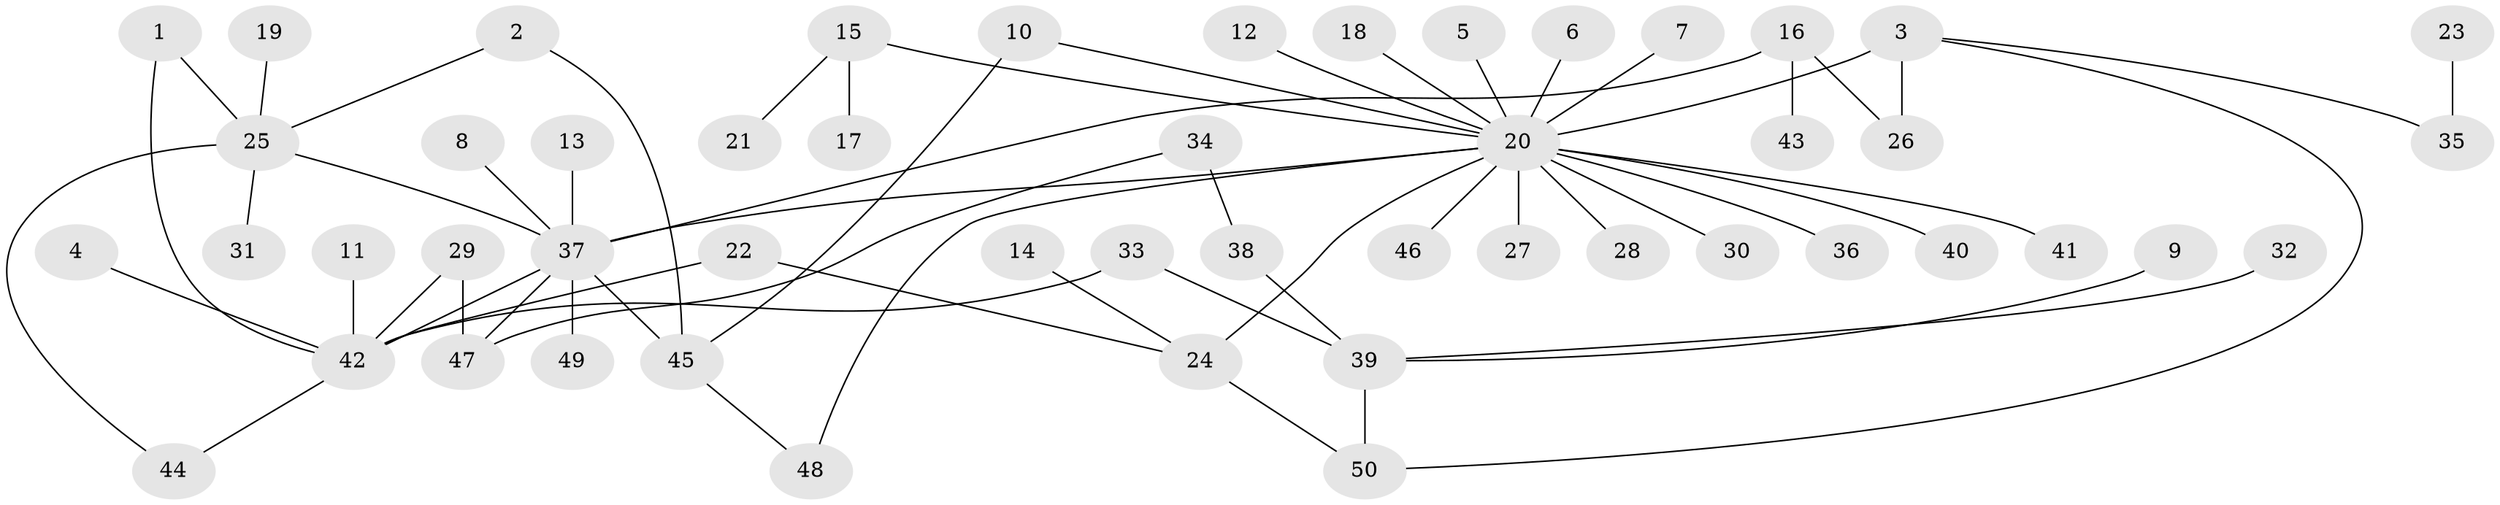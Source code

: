 // original degree distribution, {22: 0.008130081300813009, 3: 0.06504065040650407, 13: 0.008130081300813009, 9: 0.008130081300813009, 4: 0.06504065040650407, 1: 0.5853658536585366, 11: 0.008130081300813009, 2: 0.1951219512195122, 5: 0.032520325203252036, 8: 0.008130081300813009, 7: 0.008130081300813009, 6: 0.008130081300813009}
// Generated by graph-tools (version 1.1) at 2025/36/03/04/25 23:36:44]
// undirected, 50 vertices, 60 edges
graph export_dot {
  node [color=gray90,style=filled];
  1;
  2;
  3;
  4;
  5;
  6;
  7;
  8;
  9;
  10;
  11;
  12;
  13;
  14;
  15;
  16;
  17;
  18;
  19;
  20;
  21;
  22;
  23;
  24;
  25;
  26;
  27;
  28;
  29;
  30;
  31;
  32;
  33;
  34;
  35;
  36;
  37;
  38;
  39;
  40;
  41;
  42;
  43;
  44;
  45;
  46;
  47;
  48;
  49;
  50;
  1 -- 25 [weight=1.0];
  1 -- 42 [weight=1.0];
  2 -- 25 [weight=1.0];
  2 -- 45 [weight=1.0];
  3 -- 20 [weight=2.0];
  3 -- 26 [weight=1.0];
  3 -- 35 [weight=1.0];
  3 -- 50 [weight=1.0];
  4 -- 42 [weight=1.0];
  5 -- 20 [weight=1.0];
  6 -- 20 [weight=1.0];
  7 -- 20 [weight=1.0];
  8 -- 37 [weight=1.0];
  9 -- 39 [weight=1.0];
  10 -- 20 [weight=1.0];
  10 -- 45 [weight=1.0];
  11 -- 42 [weight=1.0];
  12 -- 20 [weight=1.0];
  13 -- 37 [weight=1.0];
  14 -- 24 [weight=1.0];
  15 -- 17 [weight=1.0];
  15 -- 20 [weight=1.0];
  15 -- 21 [weight=1.0];
  16 -- 26 [weight=1.0];
  16 -- 37 [weight=1.0];
  16 -- 43 [weight=1.0];
  18 -- 20 [weight=1.0];
  19 -- 25 [weight=1.0];
  20 -- 24 [weight=1.0];
  20 -- 27 [weight=1.0];
  20 -- 28 [weight=1.0];
  20 -- 30 [weight=1.0];
  20 -- 36 [weight=1.0];
  20 -- 37 [weight=1.0];
  20 -- 40 [weight=1.0];
  20 -- 41 [weight=1.0];
  20 -- 46 [weight=1.0];
  20 -- 48 [weight=1.0];
  22 -- 24 [weight=1.0];
  22 -- 42 [weight=1.0];
  23 -- 35 [weight=1.0];
  24 -- 50 [weight=1.0];
  25 -- 31 [weight=1.0];
  25 -- 37 [weight=1.0];
  25 -- 44 [weight=1.0];
  29 -- 42 [weight=1.0];
  29 -- 47 [weight=1.0];
  32 -- 39 [weight=1.0];
  33 -- 39 [weight=1.0];
  33 -- 42 [weight=1.0];
  34 -- 38 [weight=1.0];
  34 -- 47 [weight=1.0];
  37 -- 42 [weight=1.0];
  37 -- 45 [weight=2.0];
  37 -- 47 [weight=1.0];
  37 -- 49 [weight=1.0];
  38 -- 39 [weight=1.0];
  39 -- 50 [weight=1.0];
  42 -- 44 [weight=1.0];
  45 -- 48 [weight=1.0];
}
